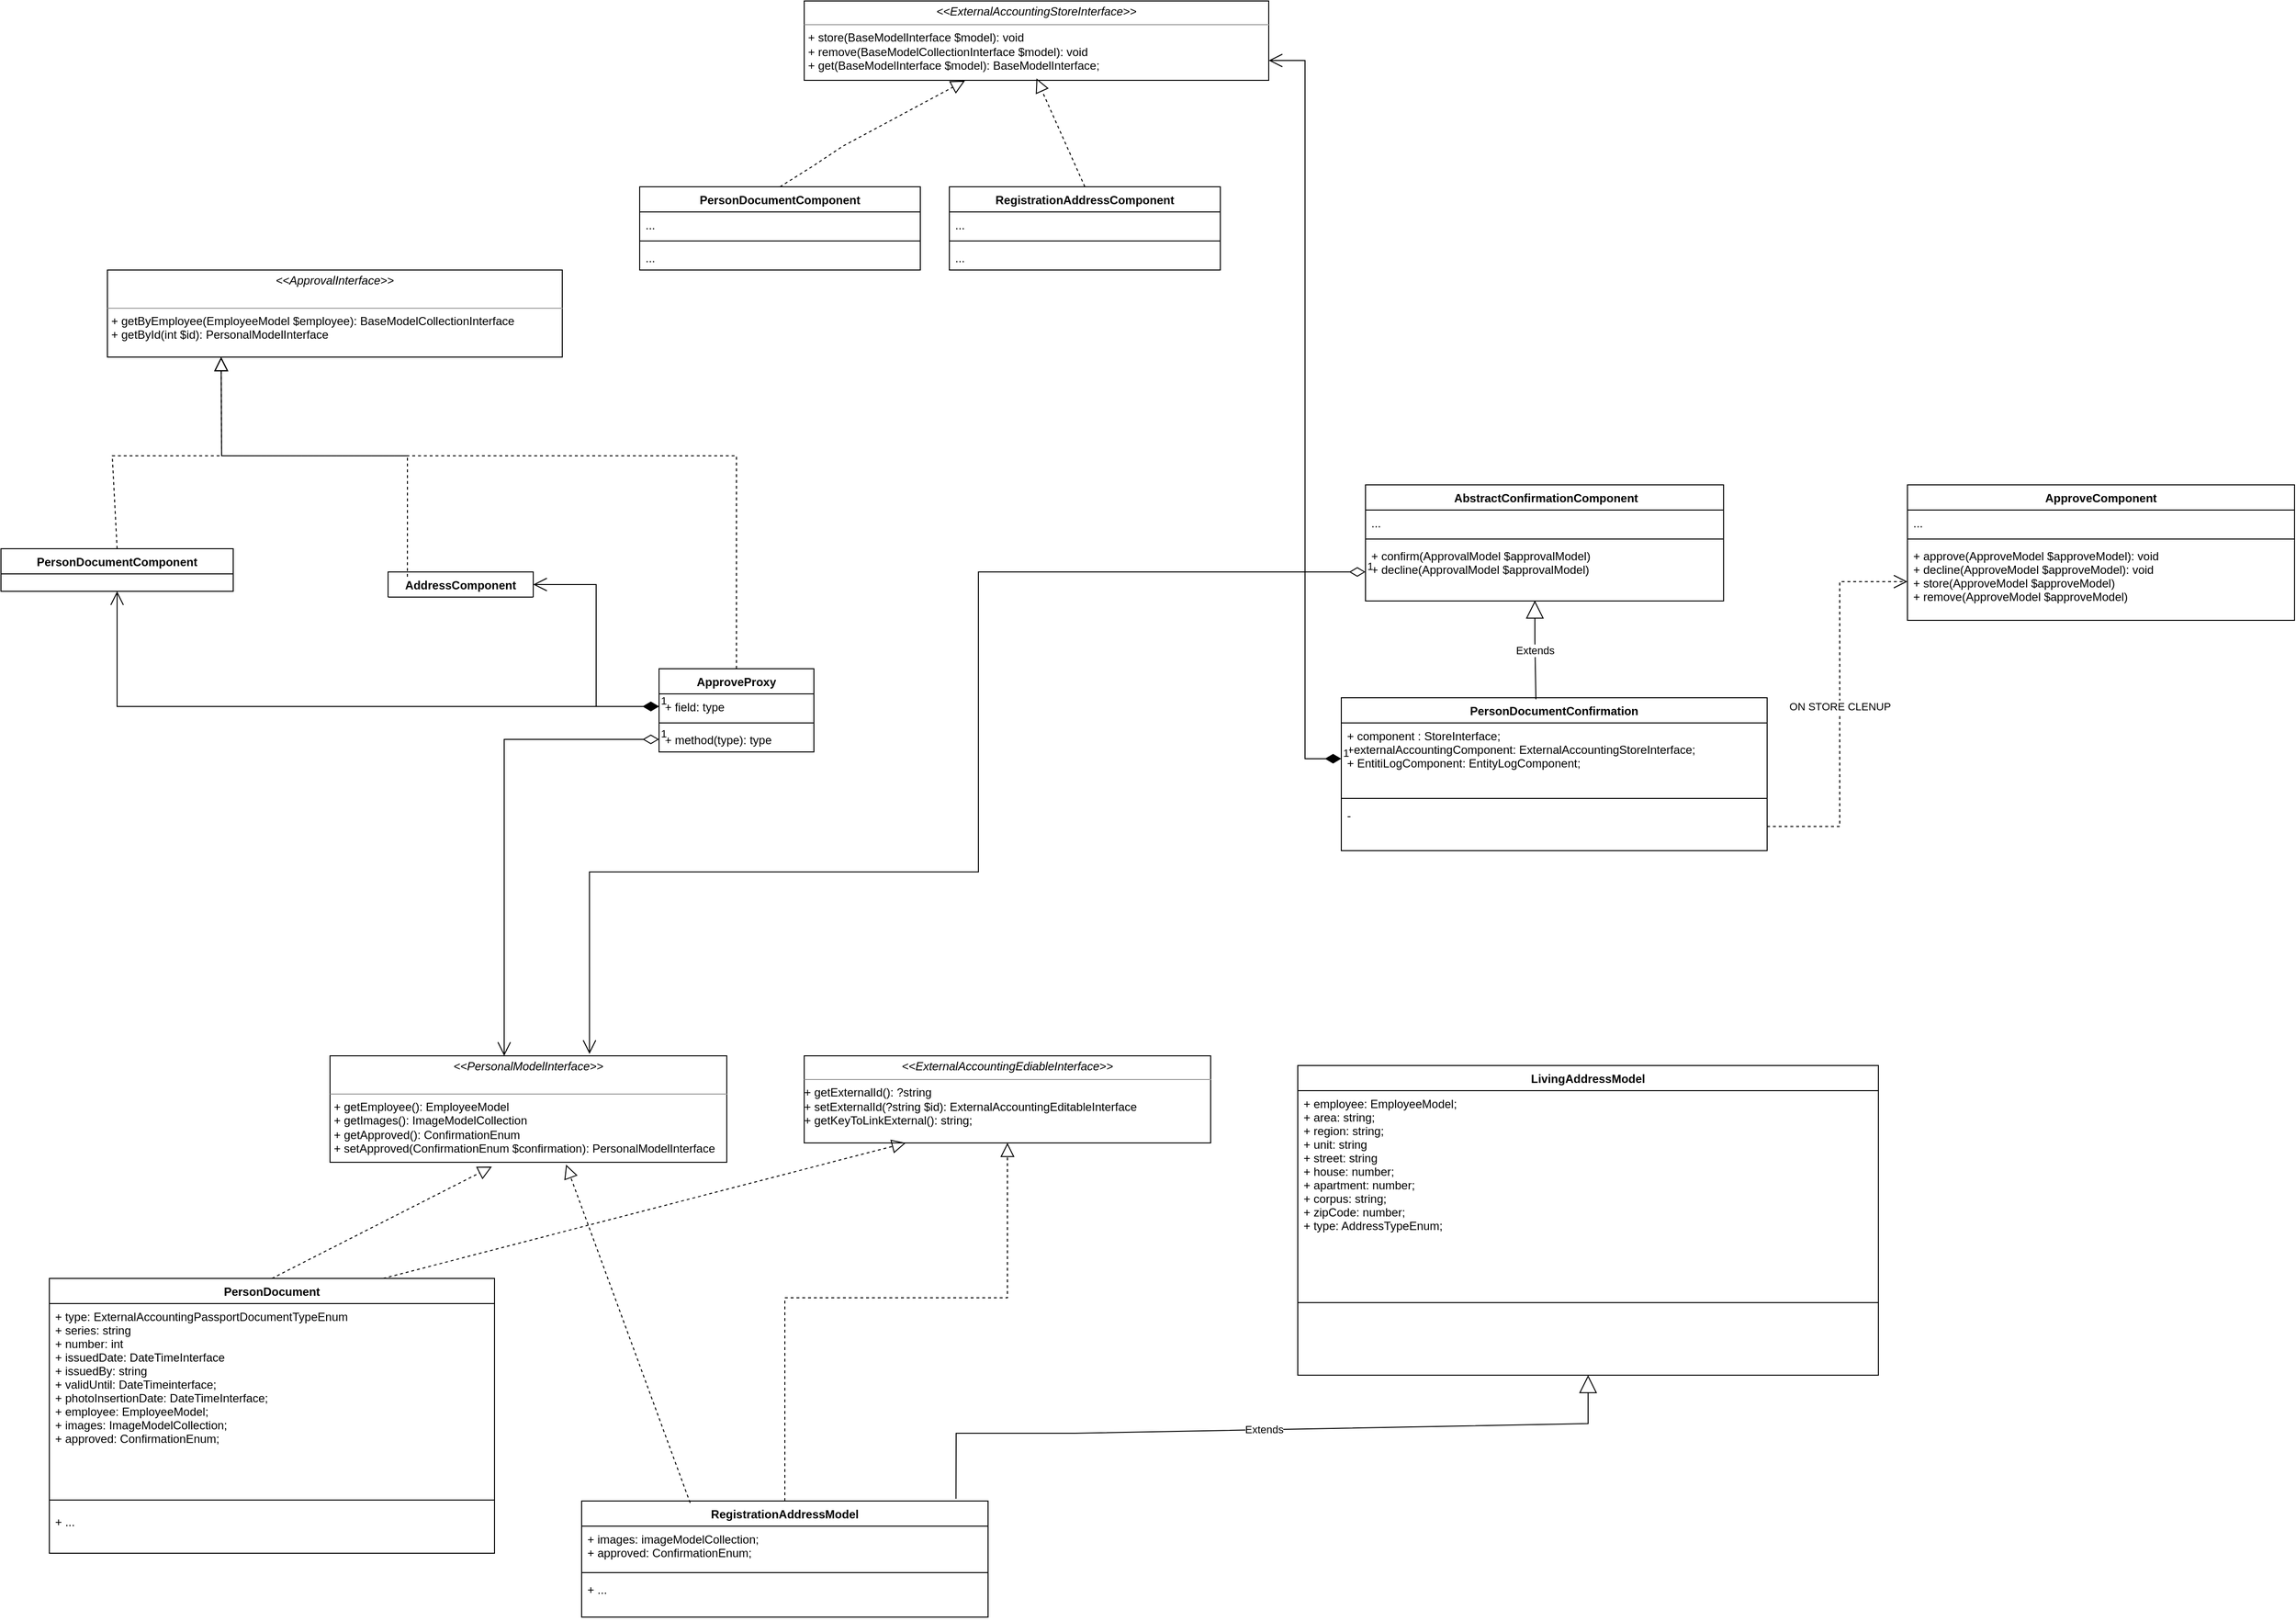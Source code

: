 <mxfile version="16.1.0" type="github">
  <diagram id="C5RBs43oDa-KdzZeNtuy" name="Page-1">
    <mxGraphModel dx="4063" dy="2377" grid="1" gridSize="10" guides="1" tooltips="1" connect="1" arrows="1" fold="1" page="1" pageScale="1" pageWidth="3300" pageHeight="4681" math="0" shadow="0">
      <root>
        <mxCell id="WIyWlLk6GJQsqaUBKTNV-0" />
        <mxCell id="WIyWlLk6GJQsqaUBKTNV-1" parent="WIyWlLk6GJQsqaUBKTNV-0" />
        <mxCell id="jNdyc2vnMrTo6YjB5sLs-2" value="PersonDocument" style="swimlane;fontStyle=1;align=center;verticalAlign=top;childLayout=stackLayout;horizontal=1;startSize=26;horizontalStack=0;resizeParent=1;resizeParentMax=0;resizeLast=0;collapsible=1;marginBottom=0;" parent="WIyWlLk6GJQsqaUBKTNV-1" vertex="1">
          <mxGeometry x="350" y="1820" width="460" height="284" as="geometry">
            <mxRectangle x="740" y="1870" width="130" height="26" as="alternateBounds" />
          </mxGeometry>
        </mxCell>
        <mxCell id="jNdyc2vnMrTo6YjB5sLs-3" value="+ type: ExternalAccountingPassportDocumentTypeEnum&#xa;+ series: string&#xa;+ number: int&#xa;+ issuedDate: DateTimeInterface&#xa;+ issuedBy: string&#xa;+ validUntil: DateTimeinterface;&#xa;+ photoInsertionDate: DateTimeInterface;&#xa;+ employee: EmployeeModel;&#xa;+ images: ImageModelCollection;&#xa;+ approved: ConfirmationEnum;&#xa;&#xa;&#xa; " style="text;strokeColor=none;fillColor=none;align=left;verticalAlign=top;spacingLeft=4;spacingRight=4;overflow=hidden;rotatable=0;points=[[0,0.5],[1,0.5]];portConstraint=eastwest;" parent="jNdyc2vnMrTo6YjB5sLs-2" vertex="1">
          <mxGeometry y="26" width="460" height="194" as="geometry" />
        </mxCell>
        <mxCell id="jNdyc2vnMrTo6YjB5sLs-4" value="" style="line;strokeWidth=1;fillColor=none;align=left;verticalAlign=middle;spacingTop=-1;spacingLeft=3;spacingRight=3;rotatable=0;labelPosition=right;points=[];portConstraint=eastwest;" parent="jNdyc2vnMrTo6YjB5sLs-2" vertex="1">
          <mxGeometry y="220" width="460" height="18" as="geometry" />
        </mxCell>
        <mxCell id="jNdyc2vnMrTo6YjB5sLs-5" value="+ ..." style="text;strokeColor=none;fillColor=none;align=left;verticalAlign=top;spacingLeft=4;spacingRight=4;overflow=hidden;rotatable=0;points=[[0,0.5],[1,0.5]];portConstraint=eastwest;" parent="jNdyc2vnMrTo6YjB5sLs-2" vertex="1">
          <mxGeometry y="238" width="460" height="46" as="geometry" />
        </mxCell>
        <mxCell id="jNdyc2vnMrTo6YjB5sLs-6" value="&lt;p style=&quot;margin: 0px ; margin-top: 4px ; text-align: center&quot;&gt;&lt;i&gt;&amp;lt;&amp;lt;PersonalModelInterface&amp;gt;&amp;gt;&lt;/i&gt;&lt;br&gt;&lt;br&gt;&lt;/p&gt;&lt;hr size=&quot;1&quot;&gt;&lt;p style=&quot;margin: 0px ; margin-left: 4px&quot;&gt;&lt;/p&gt;&lt;p style=&quot;margin: 0px ; margin-left: 4px&quot;&gt;+ getEmployee(): EmployeeModel&lt;br&gt;+ getImages(): ImageModelCollection&lt;/p&gt;&lt;p style=&quot;margin: 0px ; margin-left: 4px&quot;&gt;+ getApproved(): ConfirmationEnum&lt;/p&gt;&lt;p style=&quot;margin: 0px ; margin-left: 4px&quot;&gt;+ setApproved(ConfirmationEnum $confirmation&lt;span&gt;): PersonalModelInterface&lt;/span&gt;&lt;/p&gt;" style="verticalAlign=top;align=left;overflow=fill;fontSize=12;fontFamily=Helvetica;html=1;" parent="WIyWlLk6GJQsqaUBKTNV-1" vertex="1">
          <mxGeometry x="640" y="1590" width="410" height="110" as="geometry" />
        </mxCell>
        <mxCell id="jNdyc2vnMrTo6YjB5sLs-7" value="" style="endArrow=block;dashed=1;endFill=0;endSize=12;html=1;rounded=0;entryX=0.408;entryY=1.041;entryDx=0;entryDy=0;exitX=0.5;exitY=0;exitDx=0;exitDy=0;entryPerimeter=0;" parent="WIyWlLk6GJQsqaUBKTNV-1" source="jNdyc2vnMrTo6YjB5sLs-2" target="jNdyc2vnMrTo6YjB5sLs-6" edge="1">
          <mxGeometry width="160" relative="1" as="geometry">
            <mxPoint x="475" y="1970" as="sourcePoint" />
            <mxPoint x="635" y="1970" as="targetPoint" />
          </mxGeometry>
        </mxCell>
        <mxCell id="3lvFxV43IL27FloCC7F8-0" value="LivingAddressModel" style="swimlane;fontStyle=1;align=center;verticalAlign=top;childLayout=stackLayout;horizontal=1;startSize=26;horizontalStack=0;resizeParent=1;resizeParentMax=0;resizeLast=0;collapsible=1;marginBottom=0;" parent="WIyWlLk6GJQsqaUBKTNV-1" vertex="1">
          <mxGeometry x="1640" y="1600" width="600" height="320" as="geometry">
            <mxRectangle x="1970" y="920" width="160" height="26" as="alternateBounds" />
          </mxGeometry>
        </mxCell>
        <mxCell id="3lvFxV43IL27FloCC7F8-1" value="+ employee: EmployeeModel;&#xa;+ area: string;&#xa;+ region: string;&#xa;+ unit: string&#xa;+ street: string&#xa;+ house: number;&#xa;+ apartment: number;&#xa;+ corpus: string;&#xa;+ zipCode: number;&#xa;+ type: AddressTypeEnum;" style="text;strokeColor=none;fillColor=none;align=left;verticalAlign=top;spacingLeft=4;spacingRight=4;overflow=hidden;rotatable=0;points=[[0,0.5],[1,0.5]];portConstraint=eastwest;" parent="3lvFxV43IL27FloCC7F8-0" vertex="1">
          <mxGeometry y="26" width="600" height="144" as="geometry" />
        </mxCell>
        <mxCell id="3lvFxV43IL27FloCC7F8-2" value="" style="line;strokeWidth=1;fillColor=none;align=left;verticalAlign=middle;spacingTop=-1;spacingLeft=3;spacingRight=3;rotatable=0;labelPosition=right;points=[];portConstraint=eastwest;" parent="3lvFxV43IL27FloCC7F8-0" vertex="1">
          <mxGeometry y="170" width="600" height="150" as="geometry" />
        </mxCell>
        <mxCell id="3lvFxV43IL27FloCC7F8-4" value="RegistrationAddressModel" style="swimlane;fontStyle=1;align=center;verticalAlign=top;childLayout=stackLayout;horizontal=1;startSize=26;horizontalStack=0;resizeParent=1;resizeParentMax=0;resizeLast=0;collapsible=1;marginBottom=0;" parent="WIyWlLk6GJQsqaUBKTNV-1" vertex="1">
          <mxGeometry x="900" y="2050" width="420" height="120" as="geometry">
            <mxRectangle x="1770" y="1230" width="190" height="26" as="alternateBounds" />
          </mxGeometry>
        </mxCell>
        <mxCell id="3lvFxV43IL27FloCC7F8-5" value="+ images: imageModelCollection;&#xa;+ approved: ConfirmationEnum;" style="text;strokeColor=none;fillColor=none;align=left;verticalAlign=top;spacingLeft=4;spacingRight=4;overflow=hidden;rotatable=0;points=[[0,0.5],[1,0.5]];portConstraint=eastwest;" parent="3lvFxV43IL27FloCC7F8-4" vertex="1">
          <mxGeometry y="26" width="420" height="44" as="geometry" />
        </mxCell>
        <mxCell id="3lvFxV43IL27FloCC7F8-6" value="" style="line;strokeWidth=1;fillColor=none;align=left;verticalAlign=middle;spacingTop=-1;spacingLeft=3;spacingRight=3;rotatable=0;labelPosition=right;points=[];portConstraint=eastwest;" parent="3lvFxV43IL27FloCC7F8-4" vertex="1">
          <mxGeometry y="70" width="420" height="8" as="geometry" />
        </mxCell>
        <mxCell id="3lvFxV43IL27FloCC7F8-7" value="+ ..." style="text;strokeColor=none;fillColor=none;align=left;verticalAlign=top;spacingLeft=4;spacingRight=4;overflow=hidden;rotatable=0;points=[[0,0.5],[1,0.5]];portConstraint=eastwest;" parent="3lvFxV43IL27FloCC7F8-4" vertex="1">
          <mxGeometry y="78" width="420" height="42" as="geometry" />
        </mxCell>
        <mxCell id="3lvFxV43IL27FloCC7F8-8" value="" style="endArrow=block;dashed=1;endFill=0;endSize=12;html=1;rounded=0;entryX=0.595;entryY=1.022;entryDx=0;entryDy=0;entryPerimeter=0;exitX=0.267;exitY=0.016;exitDx=0;exitDy=0;exitPerimeter=0;" parent="WIyWlLk6GJQsqaUBKTNV-1" source="3lvFxV43IL27FloCC7F8-4" target="jNdyc2vnMrTo6YjB5sLs-6" edge="1">
          <mxGeometry width="160" relative="1" as="geometry">
            <mxPoint x="750" y="2090" as="sourcePoint" />
            <mxPoint x="910" y="2090" as="targetPoint" />
          </mxGeometry>
        </mxCell>
        <mxCell id="3lvFxV43IL27FloCC7F8-9" value="Extends" style="endArrow=block;endSize=16;endFill=0;html=1;rounded=0;exitX=0.921;exitY=-0.019;exitDx=0;exitDy=0;exitPerimeter=0;entryX=0.5;entryY=1;entryDx=0;entryDy=0;" parent="WIyWlLk6GJQsqaUBKTNV-1" source="3lvFxV43IL27FloCC7F8-4" target="3lvFxV43IL27FloCC7F8-0" edge="1">
          <mxGeometry width="160" relative="1" as="geometry">
            <mxPoint x="1000" y="2170" as="sourcePoint" />
            <mxPoint x="1250" y="1900" as="targetPoint" />
            <Array as="points">
              <mxPoint x="1287" y="1980" />
              <mxPoint x="1410" y="1980" />
              <mxPoint x="1940" y="1970" />
            </Array>
          </mxGeometry>
        </mxCell>
        <mxCell id="3lvFxV43IL27FloCC7F8-11" value="&lt;p style=&quot;margin: 0px ; margin-top: 4px ; text-align: center&quot;&gt;&lt;i&gt;&amp;lt;&amp;lt;ApprovalInterface&amp;gt;&amp;gt;&lt;/i&gt;&lt;br&gt;&lt;br&gt;&lt;/p&gt;&lt;hr size=&quot;1&quot;&gt;&lt;p style=&quot;margin: 0px ; margin-left: 4px&quot;&gt;&lt;/p&gt;&lt;p style=&quot;margin: 0px ; margin-left: 4px&quot;&gt;+ getByEmployee(EmployeeModel $employee): BaseModelCollectionInterface&lt;br&gt;+ getById(int $id): PersonalModelInterface&lt;/p&gt;" style="verticalAlign=top;align=left;overflow=fill;fontSize=12;fontFamily=Helvetica;html=1;" parent="WIyWlLk6GJQsqaUBKTNV-1" vertex="1">
          <mxGeometry x="410" y="778" width="470" height="90" as="geometry" />
        </mxCell>
        <mxCell id="giyvg8UXYSV1kOh0cT8f-0" value="PersonDocumentComponent" style="swimlane;fontStyle=1;align=center;verticalAlign=top;childLayout=stackLayout;horizontal=1;startSize=26;horizontalStack=0;resizeParent=1;resizeParentMax=0;resizeLast=0;collapsible=1;marginBottom=0;" vertex="1" collapsed="1" parent="WIyWlLk6GJQsqaUBKTNV-1">
          <mxGeometry x="300" y="1066" width="240" height="44" as="geometry">
            <mxRectangle x="300" y="1066" width="420" height="202" as="alternateBounds" />
          </mxGeometry>
        </mxCell>
        <mxCell id="giyvg8UXYSV1kOh0cT8f-1" value="+ modelCreatorInterface: type" style="text;strokeColor=none;fillColor=none;align=left;verticalAlign=top;spacingLeft=4;spacingRight=4;overflow=hidden;rotatable=0;points=[[0,0.5],[1,0.5]];portConstraint=eastwest;" vertex="1" parent="giyvg8UXYSV1kOh0cT8f-0">
          <mxGeometry y="26" width="240" height="74" as="geometry" />
        </mxCell>
        <mxCell id="giyvg8UXYSV1kOh0cT8f-2" value="" style="line;strokeWidth=1;fillColor=none;align=left;verticalAlign=middle;spacingTop=-1;spacingLeft=3;spacingRight=3;rotatable=0;labelPosition=right;points=[];portConstraint=eastwest;" vertex="1" parent="giyvg8UXYSV1kOh0cT8f-0">
          <mxGeometry y="100" width="240" height="8" as="geometry" />
        </mxCell>
        <mxCell id="giyvg8UXYSV1kOh0cT8f-3" value="&#xa;+ getByEmployee(EmployeeModel $employee): BaseModelCollectionInterface&#xa;+ getById(int $id): PersonalModelInterface&#xa;+ store()&#xa;+ remove()&#xa;" style="text;strokeColor=none;fillColor=none;align=left;verticalAlign=top;spacingLeft=4;spacingRight=4;overflow=hidden;rotatable=0;points=[[0,0.5],[1,0.5]];portConstraint=eastwest;" vertex="1" parent="giyvg8UXYSV1kOh0cT8f-0">
          <mxGeometry y="108" width="240" height="94" as="geometry" />
        </mxCell>
        <mxCell id="giyvg8UXYSV1kOh0cT8f-4" value="AddressComponent" style="swimlane;fontStyle=1;align=center;verticalAlign=top;childLayout=stackLayout;horizontal=1;startSize=26;horizontalStack=0;resizeParent=1;resizeParentMax=0;resizeLast=0;collapsible=1;marginBottom=0;" vertex="1" collapsed="1" parent="WIyWlLk6GJQsqaUBKTNV-1">
          <mxGeometry x="700" y="1090" width="150" height="26" as="geometry">
            <mxRectangle x="570" y="1032" width="470" height="210" as="alternateBounds" />
          </mxGeometry>
        </mxCell>
        <mxCell id="giyvg8UXYSV1kOh0cT8f-5" value="+ repositoryInterface: RepositoryInterface" style="text;strokeColor=none;fillColor=none;align=left;verticalAlign=top;spacingLeft=4;spacingRight=4;overflow=hidden;rotatable=0;points=[[0,0.5],[1,0.5]];portConstraint=eastwest;" vertex="1" parent="giyvg8UXYSV1kOh0cT8f-4">
          <mxGeometry y="26" width="150" height="26" as="geometry" />
        </mxCell>
        <mxCell id="giyvg8UXYSV1kOh0cT8f-6" value="" style="line;strokeWidth=1;fillColor=none;align=left;verticalAlign=middle;spacingTop=-1;spacingLeft=3;spacingRight=3;rotatable=0;labelPosition=right;points=[];portConstraint=eastwest;" vertex="1" parent="giyvg8UXYSV1kOh0cT8f-4">
          <mxGeometry y="52" width="150" height="8" as="geometry" />
        </mxCell>
        <mxCell id="giyvg8UXYSV1kOh0cT8f-7" value="+ method(type): type&#xa;+ getByEmployee(EmployeeModel $employee): BaseModelCollectionInterface&#xa;+ getById(int $id): PersonalModelInterface&#xa;+ store()&#xa;+ remove()&#xa;" style="text;strokeColor=none;fillColor=none;align=left;verticalAlign=top;spacingLeft=4;spacingRight=4;overflow=hidden;rotatable=0;points=[[0,0.5],[1,0.5]];portConstraint=eastwest;" vertex="1" parent="giyvg8UXYSV1kOh0cT8f-4">
          <mxGeometry y="60" width="150" height="150" as="geometry" />
        </mxCell>
        <mxCell id="giyvg8UXYSV1kOh0cT8f-8" value="" style="endArrow=block;dashed=1;endFill=0;endSize=12;html=1;rounded=0;entryX=0.25;entryY=1;entryDx=0;entryDy=0;exitX=0.5;exitY=0;exitDx=0;exitDy=0;" edge="1" parent="WIyWlLk6GJQsqaUBKTNV-1" source="giyvg8UXYSV1kOh0cT8f-0" target="3lvFxV43IL27FloCC7F8-11">
          <mxGeometry width="160" relative="1" as="geometry">
            <mxPoint x="430" y="908.52" as="sourcePoint" />
            <mxPoint x="590" y="908.52" as="targetPoint" />
            <Array as="points">
              <mxPoint x="415" y="970" />
              <mxPoint x="528" y="970" />
            </Array>
          </mxGeometry>
        </mxCell>
        <mxCell id="giyvg8UXYSV1kOh0cT8f-9" value="" style="endArrow=block;dashed=1;endFill=0;endSize=12;html=1;rounded=0;entryX=0.25;entryY=1;entryDx=0;entryDy=0;exitX=0.133;exitY=0.192;exitDx=0;exitDy=0;exitPerimeter=0;" edge="1" parent="WIyWlLk6GJQsqaUBKTNV-1" source="giyvg8UXYSV1kOh0cT8f-4" target="3lvFxV43IL27FloCC7F8-11">
          <mxGeometry width="160" relative="1" as="geometry">
            <mxPoint x="720" y="1070" as="sourcePoint" />
            <mxPoint x="820" y="930" as="targetPoint" />
            <Array as="points">
              <mxPoint x="720" y="1040" />
              <mxPoint x="720" y="970" />
              <mxPoint x="680" y="970" />
              <mxPoint x="528" y="970" />
            </Array>
          </mxGeometry>
        </mxCell>
        <mxCell id="giyvg8UXYSV1kOh0cT8f-12" value="ApproveProxy" style="swimlane;fontStyle=1;align=center;verticalAlign=top;childLayout=stackLayout;horizontal=1;startSize=26;horizontalStack=0;resizeParent=1;resizeParentMax=0;resizeLast=0;collapsible=1;marginBottom=0;" vertex="1" parent="WIyWlLk6GJQsqaUBKTNV-1">
          <mxGeometry x="980" y="1190" width="160" height="86" as="geometry" />
        </mxCell>
        <mxCell id="giyvg8UXYSV1kOh0cT8f-13" value="+ field: type" style="text;strokeColor=none;fillColor=none;align=left;verticalAlign=top;spacingLeft=4;spacingRight=4;overflow=hidden;rotatable=0;points=[[0,0.5],[1,0.5]];portConstraint=eastwest;" vertex="1" parent="giyvg8UXYSV1kOh0cT8f-12">
          <mxGeometry y="26" width="160" height="26" as="geometry" />
        </mxCell>
        <mxCell id="giyvg8UXYSV1kOh0cT8f-14" value="" style="line;strokeWidth=1;fillColor=none;align=left;verticalAlign=middle;spacingTop=-1;spacingLeft=3;spacingRight=3;rotatable=0;labelPosition=right;points=[];portConstraint=eastwest;" vertex="1" parent="giyvg8UXYSV1kOh0cT8f-12">
          <mxGeometry y="52" width="160" height="8" as="geometry" />
        </mxCell>
        <mxCell id="giyvg8UXYSV1kOh0cT8f-15" value="+ method(type): type" style="text;strokeColor=none;fillColor=none;align=left;verticalAlign=top;spacingLeft=4;spacingRight=4;overflow=hidden;rotatable=0;points=[[0,0.5],[1,0.5]];portConstraint=eastwest;" vertex="1" parent="giyvg8UXYSV1kOh0cT8f-12">
          <mxGeometry y="60" width="160" height="26" as="geometry" />
        </mxCell>
        <mxCell id="giyvg8UXYSV1kOh0cT8f-17" value="1" style="endArrow=open;html=1;endSize=12;startArrow=diamondThin;startSize=14;startFill=1;edgeStyle=orthogonalEdgeStyle;align=left;verticalAlign=bottom;rounded=0;exitX=0;exitY=0.5;exitDx=0;exitDy=0;entryX=1;entryY=0.5;entryDx=0;entryDy=0;" edge="1" parent="WIyWlLk6GJQsqaUBKTNV-1" source="giyvg8UXYSV1kOh0cT8f-13" target="giyvg8UXYSV1kOh0cT8f-4">
          <mxGeometry x="-1" y="3" relative="1" as="geometry">
            <mxPoint x="960" y="1170" as="sourcePoint" />
            <mxPoint x="750" y="1170" as="targetPoint" />
          </mxGeometry>
        </mxCell>
        <mxCell id="giyvg8UXYSV1kOh0cT8f-18" value="1" style="endArrow=open;html=1;endSize=12;startArrow=diamondThin;startSize=14;startFill=1;edgeStyle=orthogonalEdgeStyle;align=left;verticalAlign=bottom;rounded=0;exitX=0;exitY=0.5;exitDx=0;exitDy=0;entryX=0.5;entryY=1;entryDx=0;entryDy=0;" edge="1" parent="WIyWlLk6GJQsqaUBKTNV-1" source="giyvg8UXYSV1kOh0cT8f-13" target="giyvg8UXYSV1kOh0cT8f-0">
          <mxGeometry x="-1" y="3" relative="1" as="geometry">
            <mxPoint x="930" y="1250" as="sourcePoint" />
            <mxPoint x="540" y="1180" as="targetPoint" />
          </mxGeometry>
        </mxCell>
        <mxCell id="giyvg8UXYSV1kOh0cT8f-20" value="1" style="endArrow=open;html=1;endSize=12;startArrow=diamondThin;startSize=14;startFill=0;edgeStyle=orthogonalEdgeStyle;align=left;verticalAlign=bottom;rounded=0;exitX=0;exitY=0.5;exitDx=0;exitDy=0;entryX=0.439;entryY=0;entryDx=0;entryDy=0;entryPerimeter=0;" edge="1" parent="WIyWlLk6GJQsqaUBKTNV-1" source="giyvg8UXYSV1kOh0cT8f-15" target="jNdyc2vnMrTo6YjB5sLs-6">
          <mxGeometry x="-1" y="3" relative="1" as="geometry">
            <mxPoint x="830" y="1330" as="sourcePoint" />
            <mxPoint x="810" y="1560" as="targetPoint" />
          </mxGeometry>
        </mxCell>
        <mxCell id="giyvg8UXYSV1kOh0cT8f-21" value=" AbstractConfirmationComponent" style="swimlane;fontStyle=1;align=center;verticalAlign=top;childLayout=stackLayout;horizontal=1;startSize=26;horizontalStack=0;resizeParent=1;resizeParentMax=0;resizeLast=0;collapsible=1;marginBottom=0;" vertex="1" parent="WIyWlLk6GJQsqaUBKTNV-1">
          <mxGeometry x="1710" y="1000" width="370" height="120" as="geometry" />
        </mxCell>
        <mxCell id="giyvg8UXYSV1kOh0cT8f-22" value="..." style="text;strokeColor=none;fillColor=none;align=left;verticalAlign=top;spacingLeft=4;spacingRight=4;overflow=hidden;rotatable=0;points=[[0,0.5],[1,0.5]];portConstraint=eastwest;" vertex="1" parent="giyvg8UXYSV1kOh0cT8f-21">
          <mxGeometry y="26" width="370" height="26" as="geometry" />
        </mxCell>
        <mxCell id="giyvg8UXYSV1kOh0cT8f-23" value="" style="line;strokeWidth=1;fillColor=none;align=left;verticalAlign=middle;spacingTop=-1;spacingLeft=3;spacingRight=3;rotatable=0;labelPosition=right;points=[];portConstraint=eastwest;" vertex="1" parent="giyvg8UXYSV1kOh0cT8f-21">
          <mxGeometry y="52" width="370" height="8" as="geometry" />
        </mxCell>
        <mxCell id="giyvg8UXYSV1kOh0cT8f-24" value="+ confirm(ApprovalModel $approvalModel)&#xa;+ decline(ApprovalModel $approvalModel)" style="text;strokeColor=none;fillColor=none;align=left;verticalAlign=top;spacingLeft=4;spacingRight=4;overflow=hidden;rotatable=0;points=[[0,0.5],[1,0.5]];portConstraint=eastwest;" vertex="1" parent="giyvg8UXYSV1kOh0cT8f-21">
          <mxGeometry y="60" width="370" height="60" as="geometry" />
        </mxCell>
        <mxCell id="giyvg8UXYSV1kOh0cT8f-25" value="ApproveComponent" style="swimlane;fontStyle=1;align=center;verticalAlign=top;childLayout=stackLayout;horizontal=1;startSize=26;horizontalStack=0;resizeParent=1;resizeParentMax=0;resizeLast=0;collapsible=1;marginBottom=0;" vertex="1" parent="WIyWlLk6GJQsqaUBKTNV-1">
          <mxGeometry x="2270" y="1000" width="400" height="140" as="geometry" />
        </mxCell>
        <mxCell id="giyvg8UXYSV1kOh0cT8f-26" value="..." style="text;strokeColor=none;fillColor=none;align=left;verticalAlign=top;spacingLeft=4;spacingRight=4;overflow=hidden;rotatable=0;points=[[0,0.5],[1,0.5]];portConstraint=eastwest;" vertex="1" parent="giyvg8UXYSV1kOh0cT8f-25">
          <mxGeometry y="26" width="400" height="26" as="geometry" />
        </mxCell>
        <mxCell id="giyvg8UXYSV1kOh0cT8f-27" value="" style="line;strokeWidth=1;fillColor=none;align=left;verticalAlign=middle;spacingTop=-1;spacingLeft=3;spacingRight=3;rotatable=0;labelPosition=right;points=[];portConstraint=eastwest;" vertex="1" parent="giyvg8UXYSV1kOh0cT8f-25">
          <mxGeometry y="52" width="400" height="8" as="geometry" />
        </mxCell>
        <mxCell id="giyvg8UXYSV1kOh0cT8f-28" value="+ approve(ApproveModel $approveModel): void&#xa;+ decline(ApproveModel $approveModel): void&#xa;+ store(ApproveModel $approveModel)&#xa;+ remove(ApproveModel $approveModel)" style="text;strokeColor=none;fillColor=none;align=left;verticalAlign=top;spacingLeft=4;spacingRight=4;overflow=hidden;rotatable=0;points=[[0,0.5],[1,0.5]];portConstraint=eastwest;" vertex="1" parent="giyvg8UXYSV1kOh0cT8f-25">
          <mxGeometry y="60" width="400" height="80" as="geometry" />
        </mxCell>
        <mxCell id="giyvg8UXYSV1kOh0cT8f-29" value="PersonDocumentConfirmation" style="swimlane;fontStyle=1;align=center;verticalAlign=top;childLayout=stackLayout;horizontal=1;startSize=26;horizontalStack=0;resizeParent=1;resizeParentMax=0;resizeLast=0;collapsible=1;marginBottom=0;" vertex="1" parent="WIyWlLk6GJQsqaUBKTNV-1">
          <mxGeometry x="1685" y="1220" width="440" height="158" as="geometry" />
        </mxCell>
        <mxCell id="giyvg8UXYSV1kOh0cT8f-30" value="+ component : StoreInterface;&#xa;+externalAccountingComponent: ExternalAccountingStoreInterface;&#xa;+ EntitiLogComponent: EntityLogComponent;&#xa;" style="text;strokeColor=none;fillColor=none;align=left;verticalAlign=top;spacingLeft=4;spacingRight=4;overflow=hidden;rotatable=0;points=[[0,0.5],[1,0.5]];portConstraint=eastwest;" vertex="1" parent="giyvg8UXYSV1kOh0cT8f-29">
          <mxGeometry y="26" width="440" height="74" as="geometry" />
        </mxCell>
        <mxCell id="giyvg8UXYSV1kOh0cT8f-31" value="" style="line;strokeWidth=1;fillColor=none;align=left;verticalAlign=middle;spacingTop=-1;spacingLeft=3;spacingRight=3;rotatable=0;labelPosition=right;points=[];portConstraint=eastwest;" vertex="1" parent="giyvg8UXYSV1kOh0cT8f-29">
          <mxGeometry y="100" width="440" height="8" as="geometry" />
        </mxCell>
        <mxCell id="giyvg8UXYSV1kOh0cT8f-32" value="- " style="text;strokeColor=none;fillColor=none;align=left;verticalAlign=top;spacingLeft=4;spacingRight=4;overflow=hidden;rotatable=0;points=[[0,0.5],[1,0.5]];portConstraint=eastwest;" vertex="1" parent="giyvg8UXYSV1kOh0cT8f-29">
          <mxGeometry y="108" width="440" height="50" as="geometry" />
        </mxCell>
        <mxCell id="giyvg8UXYSV1kOh0cT8f-38" value="&lt;p style=&quot;margin: 0px ; margin-top: 4px ; text-align: center&quot;&gt;&lt;i&gt;&amp;lt;&amp;lt;ExternalAccountingEdiableInterface&amp;gt;&amp;gt;&lt;/i&gt;&lt;br&gt;&lt;/p&gt;&lt;hr size=&quot;1&quot;&gt;+ getExternalId(): ?string&lt;br&gt;+ setExternalId(?string $id): ExternalAccountingEditableInterface&lt;br&gt;+ getKeyToLinkExternal(): string;" style="verticalAlign=top;align=left;overflow=fill;fontSize=12;fontFamily=Helvetica;html=1;" vertex="1" parent="WIyWlLk6GJQsqaUBKTNV-1">
          <mxGeometry x="1130" y="1590" width="420" height="90" as="geometry" />
        </mxCell>
        <mxCell id="giyvg8UXYSV1kOh0cT8f-39" value="" style="endArrow=block;dashed=1;endFill=0;endSize=12;html=1;rounded=0;entryX=0.5;entryY=1;entryDx=0;entryDy=0;exitX=0.5;exitY=0;exitDx=0;exitDy=0;" edge="1" parent="WIyWlLk6GJQsqaUBKTNV-1" source="3lvFxV43IL27FloCC7F8-4" target="giyvg8UXYSV1kOh0cT8f-38">
          <mxGeometry width="160" relative="1" as="geometry">
            <mxPoint x="1000" y="1800" as="sourcePoint" />
            <mxPoint x="1160" y="1800" as="targetPoint" />
            <Array as="points">
              <mxPoint x="1110" y="1840" />
              <mxPoint x="1340" y="1840" />
            </Array>
          </mxGeometry>
        </mxCell>
        <mxCell id="giyvg8UXYSV1kOh0cT8f-40" value="" style="endArrow=block;dashed=1;endFill=0;endSize=12;html=1;rounded=0;entryX=0.25;entryY=1;entryDx=0;entryDy=0;exitX=0.75;exitY=0;exitDx=0;exitDy=0;" edge="1" parent="WIyWlLk6GJQsqaUBKTNV-1" source="jNdyc2vnMrTo6YjB5sLs-2" target="giyvg8UXYSV1kOh0cT8f-38">
          <mxGeometry width="160" relative="1" as="geometry">
            <mxPoint x="1000" y="1800" as="sourcePoint" />
            <mxPoint x="1160" y="1800" as="targetPoint" />
          </mxGeometry>
        </mxCell>
        <mxCell id="giyvg8UXYSV1kOh0cT8f-43" value="1" style="endArrow=open;html=1;endSize=12;startArrow=diamondThin;startSize=14;startFill=0;edgeStyle=orthogonalEdgeStyle;align=left;verticalAlign=bottom;rounded=0;entryX=0.654;entryY=-0.018;entryDx=0;entryDy=0;entryPerimeter=0;exitX=0;exitY=0.5;exitDx=0;exitDy=0;" edge="1" parent="WIyWlLk6GJQsqaUBKTNV-1" source="giyvg8UXYSV1kOh0cT8f-24" target="jNdyc2vnMrTo6YjB5sLs-6">
          <mxGeometry x="-1" y="3" relative="1" as="geometry">
            <mxPoint x="1230" y="1310" as="sourcePoint" />
            <mxPoint x="1410" y="1370" as="targetPoint" />
            <Array as="points">
              <mxPoint x="1310" y="1090" />
              <mxPoint x="1310" y="1400" />
              <mxPoint x="908" y="1400" />
            </Array>
          </mxGeometry>
        </mxCell>
        <mxCell id="giyvg8UXYSV1kOh0cT8f-44" value="Extends" style="endArrow=block;endSize=16;endFill=0;html=1;rounded=0;entryX=0.473;entryY=0.994;entryDx=0;entryDy=0;entryPerimeter=0;exitX=0.457;exitY=0.01;exitDx=0;exitDy=0;exitPerimeter=0;" edge="1" parent="WIyWlLk6GJQsqaUBKTNV-1" source="giyvg8UXYSV1kOh0cT8f-29" target="giyvg8UXYSV1kOh0cT8f-24">
          <mxGeometry width="160" relative="1" as="geometry">
            <mxPoint x="1600" y="1200" as="sourcePoint" />
            <mxPoint x="1770" y="1170" as="targetPoint" />
            <Array as="points">
              <mxPoint x="1885" y="1160" />
            </Array>
          </mxGeometry>
        </mxCell>
        <mxCell id="giyvg8UXYSV1kOh0cT8f-58" value="&lt;p style=&quot;margin: 0px ; margin-top: 4px ; text-align: center&quot;&gt;&lt;i&gt;&amp;lt;&amp;lt;ExternalAccountingStoreInterface&amp;gt;&amp;gt;&lt;/i&gt;&lt;/p&gt;&lt;hr size=&quot;1&quot;&gt;&lt;p style=&quot;margin: 0px ; margin-left: 4px&quot;&gt;+ store(BaseModelInterface $model): void&lt;/p&gt;&lt;p style=&quot;margin: 0px ; margin-left: 4px&quot;&gt;+ remove(BaseModelCollectionInterface $model): void&lt;/p&gt;&lt;p style=&quot;margin: 0px ; margin-left: 4px&quot;&gt;+ get(BaseModelInterface $model&lt;span&gt;): BaseModelInterface;&lt;/span&gt;&lt;/p&gt;" style="verticalAlign=top;align=left;overflow=fill;fontSize=12;fontFamily=Helvetica;html=1;" vertex="1" parent="WIyWlLk6GJQsqaUBKTNV-1">
          <mxGeometry x="1130" y="500" width="480" height="82" as="geometry" />
        </mxCell>
        <mxCell id="giyvg8UXYSV1kOh0cT8f-61" value="" style="endArrow=block;dashed=1;endFill=0;endSize=12;html=1;rounded=0;entryX=0.25;entryY=1;entryDx=0;entryDy=0;exitX=0.5;exitY=0;exitDx=0;exitDy=0;" edge="1" parent="WIyWlLk6GJQsqaUBKTNV-1" source="giyvg8UXYSV1kOh0cT8f-12" target="3lvFxV43IL27FloCC7F8-11">
          <mxGeometry width="160" relative="1" as="geometry">
            <mxPoint x="1030" y="1020" as="sourcePoint" />
            <mxPoint x="1190" y="1020" as="targetPoint" />
            <Array as="points">
              <mxPoint x="1060" y="970" />
              <mxPoint x="528" y="970" />
            </Array>
          </mxGeometry>
        </mxCell>
        <mxCell id="giyvg8UXYSV1kOh0cT8f-62" value="1" style="endArrow=open;html=1;endSize=12;startArrow=diamondThin;startSize=14;startFill=1;edgeStyle=orthogonalEdgeStyle;align=left;verticalAlign=bottom;rounded=0;exitX=0;exitY=0.5;exitDx=0;exitDy=0;entryX=1;entryY=0.75;entryDx=0;entryDy=0;" edge="1" parent="WIyWlLk6GJQsqaUBKTNV-1" source="giyvg8UXYSV1kOh0cT8f-30" target="giyvg8UXYSV1kOh0cT8f-58">
          <mxGeometry x="-1" y="3" relative="1" as="geometry">
            <mxPoint x="1290" y="910" as="sourcePoint" />
            <mxPoint x="1450" y="910" as="targetPoint" />
          </mxGeometry>
        </mxCell>
        <mxCell id="giyvg8UXYSV1kOh0cT8f-65" value="ON STORE CLENUP" style="endArrow=open;endSize=12;dashed=1;html=1;rounded=0;exitX=1;exitY=0.5;exitDx=0;exitDy=0;entryX=0;entryY=0.5;entryDx=0;entryDy=0;" edge="1" parent="WIyWlLk6GJQsqaUBKTNV-1" source="giyvg8UXYSV1kOh0cT8f-32" target="giyvg8UXYSV1kOh0cT8f-28">
          <mxGeometry width="160" relative="1" as="geometry">
            <mxPoint x="2160" y="1170" as="sourcePoint" />
            <mxPoint x="2320" y="1170" as="targetPoint" />
            <Array as="points">
              <mxPoint x="2200" y="1353" />
              <mxPoint x="2200" y="1230" />
              <mxPoint x="2200" y="1100" />
            </Array>
          </mxGeometry>
        </mxCell>
        <mxCell id="giyvg8UXYSV1kOh0cT8f-66" value="PersonDocumentComponent" style="swimlane;fontStyle=1;align=center;verticalAlign=top;childLayout=stackLayout;horizontal=1;startSize=26;horizontalStack=0;resizeParent=1;resizeParentMax=0;resizeLast=0;collapsible=1;marginBottom=0;" vertex="1" parent="WIyWlLk6GJQsqaUBKTNV-1">
          <mxGeometry x="960" y="692" width="290" height="86" as="geometry" />
        </mxCell>
        <mxCell id="giyvg8UXYSV1kOh0cT8f-67" value="..." style="text;strokeColor=none;fillColor=none;align=left;verticalAlign=top;spacingLeft=4;spacingRight=4;overflow=hidden;rotatable=0;points=[[0,0.5],[1,0.5]];portConstraint=eastwest;" vertex="1" parent="giyvg8UXYSV1kOh0cT8f-66">
          <mxGeometry y="26" width="290" height="26" as="geometry" />
        </mxCell>
        <mxCell id="giyvg8UXYSV1kOh0cT8f-68" value="" style="line;strokeWidth=1;fillColor=none;align=left;verticalAlign=middle;spacingTop=-1;spacingLeft=3;spacingRight=3;rotatable=0;labelPosition=right;points=[];portConstraint=eastwest;" vertex="1" parent="giyvg8UXYSV1kOh0cT8f-66">
          <mxGeometry y="52" width="290" height="8" as="geometry" />
        </mxCell>
        <mxCell id="giyvg8UXYSV1kOh0cT8f-69" value="..." style="text;strokeColor=none;fillColor=none;align=left;verticalAlign=top;spacingLeft=4;spacingRight=4;overflow=hidden;rotatable=0;points=[[0,0.5],[1,0.5]];portConstraint=eastwest;" vertex="1" parent="giyvg8UXYSV1kOh0cT8f-66">
          <mxGeometry y="60" width="290" height="26" as="geometry" />
        </mxCell>
        <mxCell id="giyvg8UXYSV1kOh0cT8f-71" value="" style="endArrow=block;dashed=1;endFill=0;endSize=12;html=1;rounded=0;entryX=0.346;entryY=1.005;entryDx=0;entryDy=0;exitX=0.5;exitY=0;exitDx=0;exitDy=0;entryPerimeter=0;" edge="1" parent="WIyWlLk6GJQsqaUBKTNV-1" source="giyvg8UXYSV1kOh0cT8f-66" target="giyvg8UXYSV1kOh0cT8f-58">
          <mxGeometry width="160" relative="1" as="geometry">
            <mxPoint x="1080" y="620" as="sourcePoint" />
            <mxPoint x="1240" y="620" as="targetPoint" />
            <Array as="points">
              <mxPoint x="1140" y="670" />
              <mxPoint x="1170" y="650" />
            </Array>
          </mxGeometry>
        </mxCell>
        <mxCell id="giyvg8UXYSV1kOh0cT8f-72" value="RegistrationAddressComponent" style="swimlane;fontStyle=1;align=center;verticalAlign=top;childLayout=stackLayout;horizontal=1;startSize=26;horizontalStack=0;resizeParent=1;resizeParentMax=0;resizeLast=0;collapsible=1;marginBottom=0;" vertex="1" parent="WIyWlLk6GJQsqaUBKTNV-1">
          <mxGeometry x="1280" y="692" width="280" height="86" as="geometry" />
        </mxCell>
        <mxCell id="giyvg8UXYSV1kOh0cT8f-73" value="..." style="text;strokeColor=none;fillColor=none;align=left;verticalAlign=top;spacingLeft=4;spacingRight=4;overflow=hidden;rotatable=0;points=[[0,0.5],[1,0.5]];portConstraint=eastwest;" vertex="1" parent="giyvg8UXYSV1kOh0cT8f-72">
          <mxGeometry y="26" width="280" height="26" as="geometry" />
        </mxCell>
        <mxCell id="giyvg8UXYSV1kOh0cT8f-74" value="" style="line;strokeWidth=1;fillColor=none;align=left;verticalAlign=middle;spacingTop=-1;spacingLeft=3;spacingRight=3;rotatable=0;labelPosition=right;points=[];portConstraint=eastwest;" vertex="1" parent="giyvg8UXYSV1kOh0cT8f-72">
          <mxGeometry y="52" width="280" height="8" as="geometry" />
        </mxCell>
        <mxCell id="giyvg8UXYSV1kOh0cT8f-75" value="..." style="text;strokeColor=none;fillColor=none;align=left;verticalAlign=top;spacingLeft=4;spacingRight=4;overflow=hidden;rotatable=0;points=[[0,0.5],[1,0.5]];portConstraint=eastwest;" vertex="1" parent="giyvg8UXYSV1kOh0cT8f-72">
          <mxGeometry y="60" width="280" height="26" as="geometry" />
        </mxCell>
        <mxCell id="giyvg8UXYSV1kOh0cT8f-76" value="" style="endArrow=block;dashed=1;endFill=0;endSize=12;html=1;rounded=0;exitX=0.5;exitY=0;exitDx=0;exitDy=0;" edge="1" parent="WIyWlLk6GJQsqaUBKTNV-1" source="giyvg8UXYSV1kOh0cT8f-72">
          <mxGeometry width="160" relative="1" as="geometry">
            <mxPoint x="1370" y="670" as="sourcePoint" />
            <mxPoint x="1370" y="580" as="targetPoint" />
          </mxGeometry>
        </mxCell>
      </root>
    </mxGraphModel>
  </diagram>
</mxfile>
